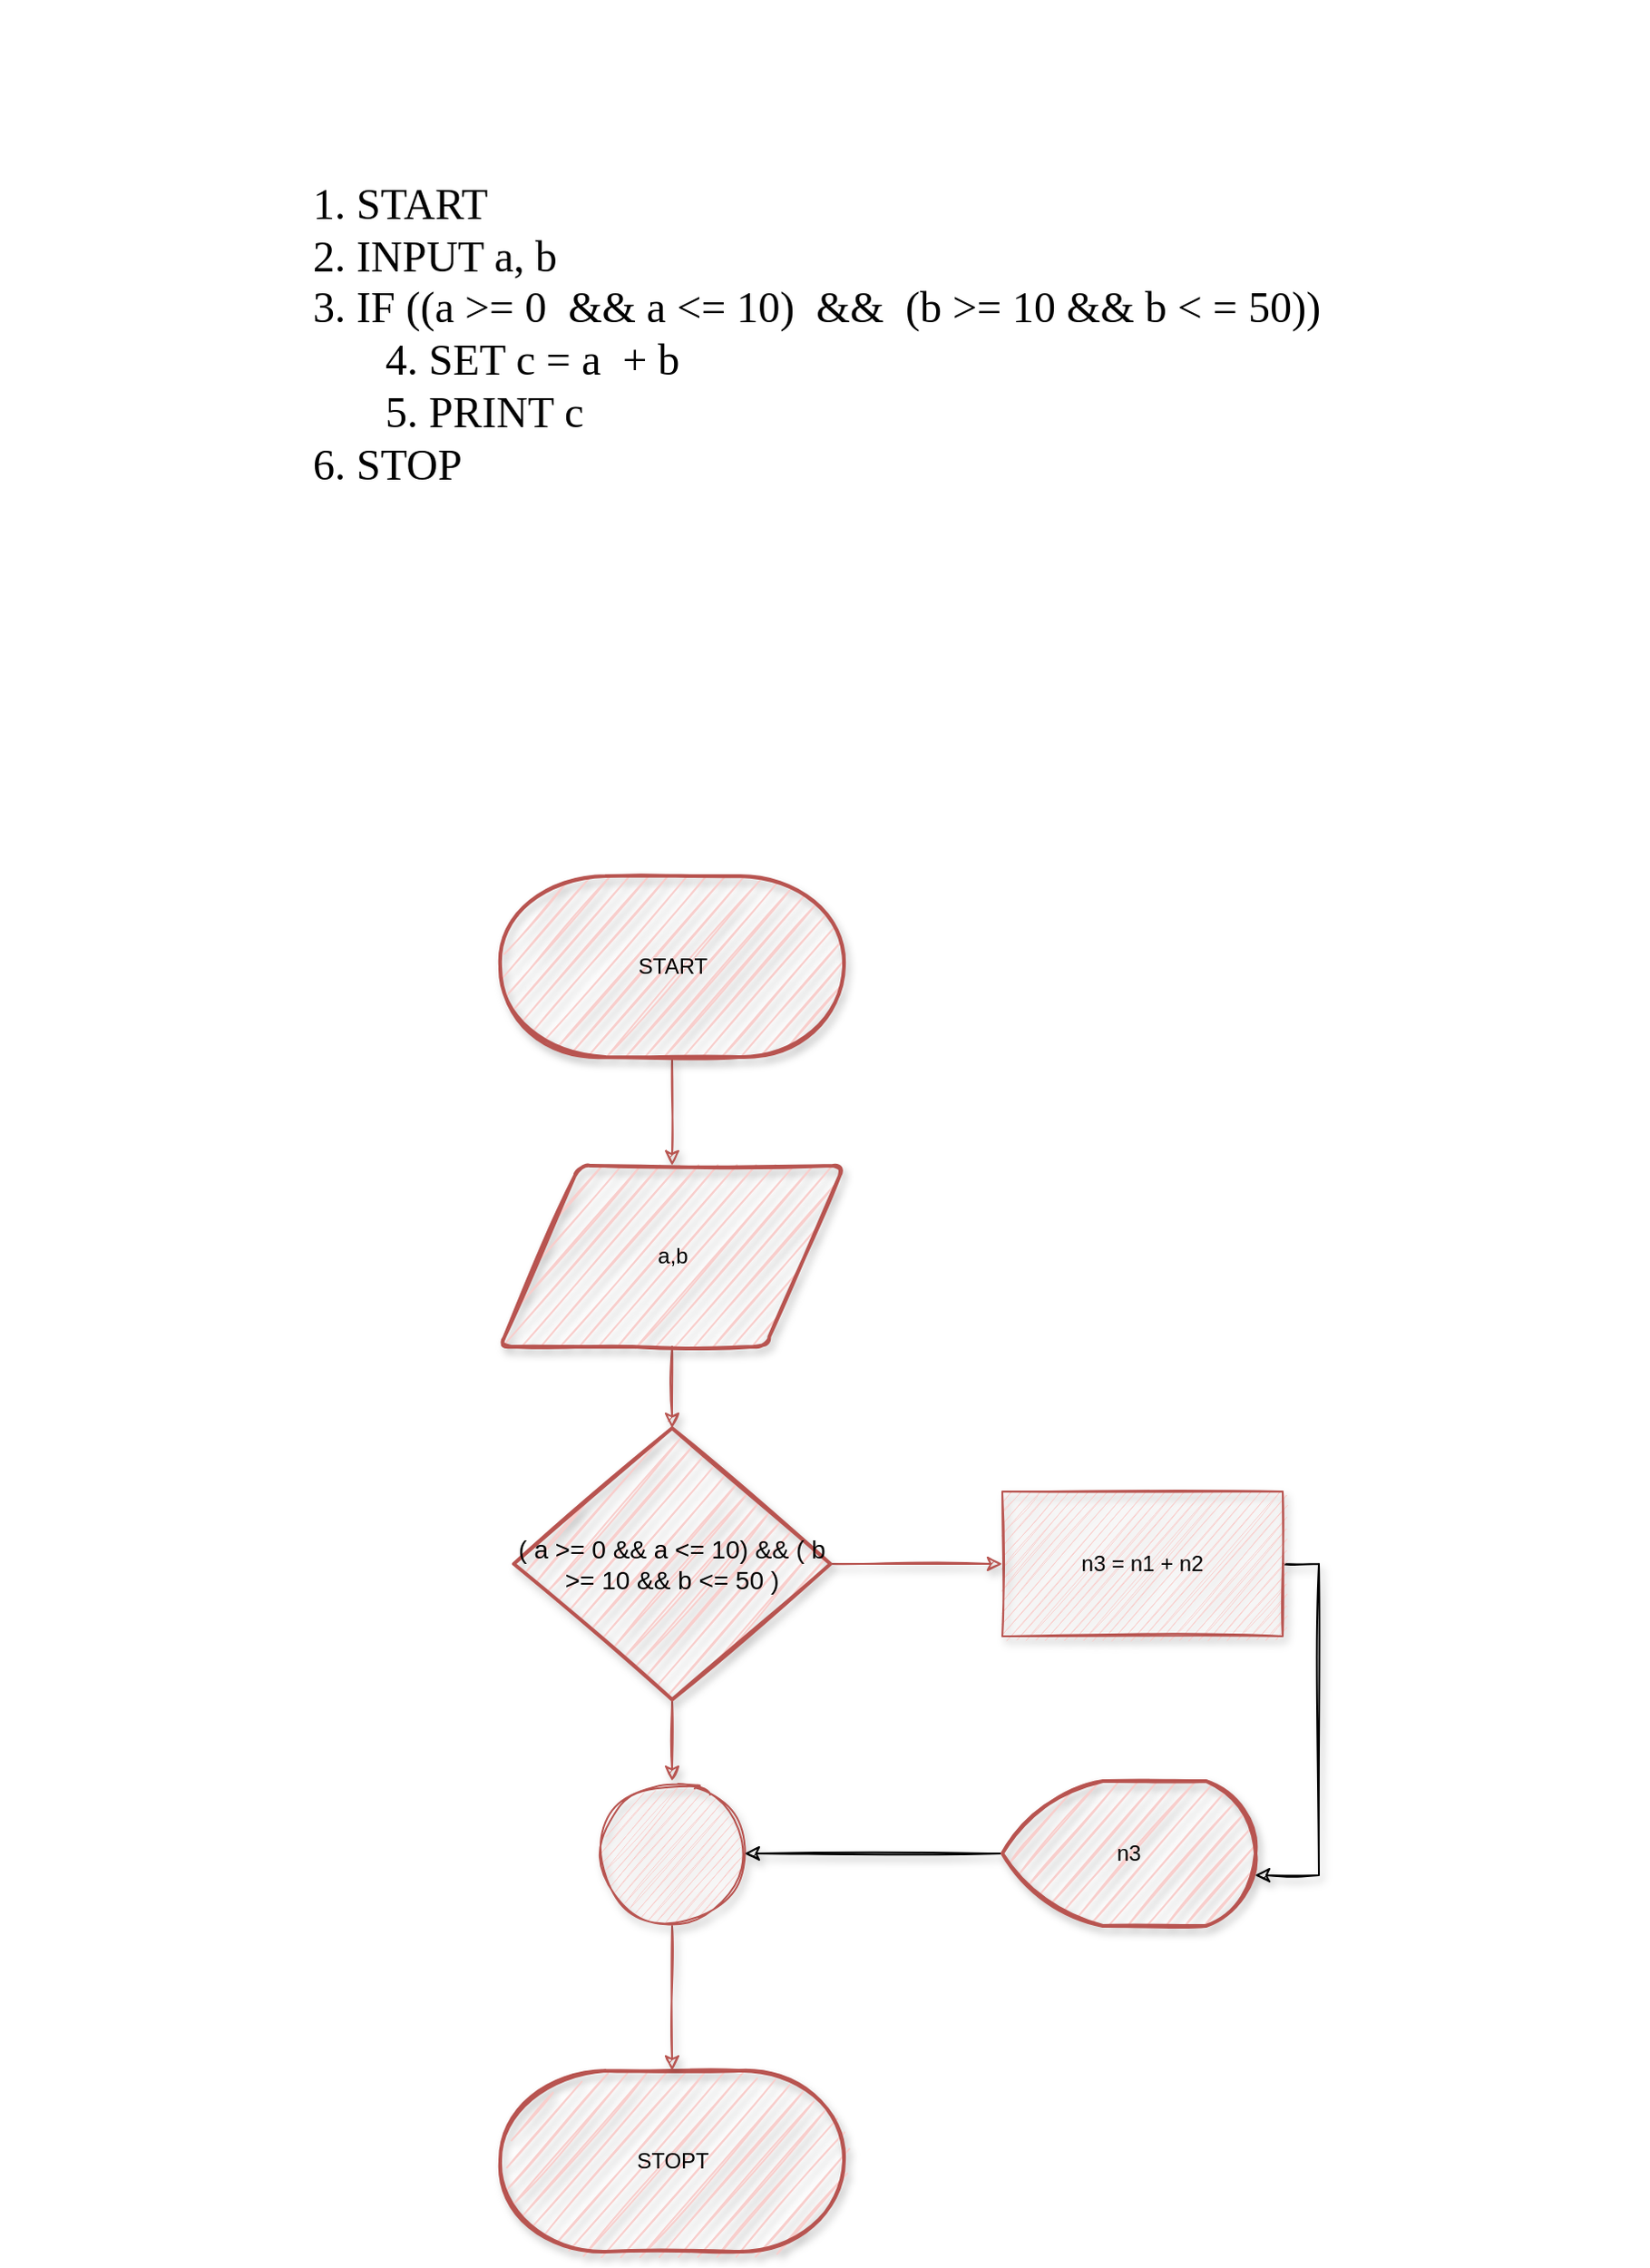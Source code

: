 <mxfile version="13.6.2" type="github">
  <diagram id="pGx5AdT3UYkQI-FQj58n" name="Page-1">
    <mxGraphModel dx="1865" dy="1701" grid="1" gridSize="10" guides="1" tooltips="1" connect="1" arrows="1" fold="1" page="1" pageScale="1" pageWidth="827" pageHeight="1169" math="0" shadow="0">
      <root>
        <mxCell id="0" />
        <mxCell id="1" parent="0" />
        <mxCell id="hgjF582KHL1LKC2YwlZ6-16" style="edgeStyle=orthogonalEdgeStyle;rounded=0;orthogonalLoop=1;jettySize=auto;html=1;exitX=0.5;exitY=1;exitDx=0;exitDy=0;exitPerimeter=0;entryX=0.5;entryY=0;entryDx=0;entryDy=0;fillColor=#f8cecc;strokeColor=#b85450;sketch=1;shadow=1;" edge="1" parent="1" source="hgjF582KHL1LKC2YwlZ6-2" target="hgjF582KHL1LKC2YwlZ6-5">
          <mxGeometry relative="1" as="geometry" />
        </mxCell>
        <mxCell id="hgjF582KHL1LKC2YwlZ6-2" value="START" style="strokeWidth=2;html=1;shape=mxgraph.flowchart.terminator;whiteSpace=wrap;fillColor=#f8cecc;strokeColor=#b85450;sketch=1;shadow=1;" vertex="1" parent="1">
          <mxGeometry x="242.5" y="-70" width="190" height="100" as="geometry" />
        </mxCell>
        <mxCell id="hgjF582KHL1LKC2YwlZ6-3" value="STOPT" style="strokeWidth=2;html=1;shape=mxgraph.flowchart.terminator;whiteSpace=wrap;fillColor=#f8cecc;strokeColor=#b85450;sketch=1;shadow=1;" vertex="1" parent="1">
          <mxGeometry x="242.5" y="590" width="190" height="100" as="geometry" />
        </mxCell>
        <mxCell id="hgjF582KHL1LKC2YwlZ6-17" style="edgeStyle=orthogonalEdgeStyle;rounded=0;orthogonalLoop=1;jettySize=auto;html=1;exitX=0.5;exitY=1;exitDx=0;exitDy=0;entryX=0.5;entryY=0;entryDx=0;entryDy=0;entryPerimeter=0;fillColor=#f8cecc;strokeColor=#b85450;sketch=1;shadow=1;" edge="1" parent="1" source="hgjF582KHL1LKC2YwlZ6-5" target="hgjF582KHL1LKC2YwlZ6-13">
          <mxGeometry relative="1" as="geometry" />
        </mxCell>
        <mxCell id="hgjF582KHL1LKC2YwlZ6-5" value="a,b" style="shape=parallelogram;html=1;strokeWidth=2;perimeter=parallelogramPerimeter;whiteSpace=wrap;rounded=1;arcSize=12;size=0.23;fillColor=#f8cecc;strokeColor=#b85450;sketch=1;shadow=1;" vertex="1" parent="1">
          <mxGeometry x="242.5" y="90" width="190" height="100" as="geometry" />
        </mxCell>
        <mxCell id="hgjF582KHL1LKC2YwlZ6-28" style="edgeStyle=orthogonalEdgeStyle;rounded=0;sketch=1;orthogonalLoop=1;jettySize=auto;html=1;exitX=1;exitY=0.5;exitDx=0;exitDy=0;entryX=0.997;entryY=0.65;entryDx=0;entryDy=0;entryPerimeter=0;shadow=1;" edge="1" parent="1" source="hgjF582KHL1LKC2YwlZ6-12" target="hgjF582KHL1LKC2YwlZ6-25">
          <mxGeometry relative="1" as="geometry" />
        </mxCell>
        <mxCell id="hgjF582KHL1LKC2YwlZ6-12" value="n3 = n1 + n2" style="rounded=0;whiteSpace=wrap;html=1;fillColor=#f8cecc;strokeColor=#b85450;sketch=1;shadow=1;" vertex="1" parent="1">
          <mxGeometry x="520" y="270" width="155" height="80" as="geometry" />
        </mxCell>
        <mxCell id="hgjF582KHL1LKC2YwlZ6-18" style="edgeStyle=orthogonalEdgeStyle;rounded=0;orthogonalLoop=1;jettySize=auto;html=1;exitX=1;exitY=0.5;exitDx=0;exitDy=0;exitPerimeter=0;entryX=0;entryY=0.5;entryDx=0;entryDy=0;fillColor=#f8cecc;strokeColor=#b85450;sketch=1;shadow=1;" edge="1" parent="1" source="hgjF582KHL1LKC2YwlZ6-13" target="hgjF582KHL1LKC2YwlZ6-12">
          <mxGeometry relative="1" as="geometry" />
        </mxCell>
        <mxCell id="hgjF582KHL1LKC2YwlZ6-20" style="edgeStyle=orthogonalEdgeStyle;rounded=0;orthogonalLoop=1;jettySize=auto;html=1;exitX=0.5;exitY=1;exitDx=0;exitDy=0;exitPerimeter=0;entryX=0.5;entryY=0;entryDx=0;entryDy=0;fillColor=#f8cecc;strokeColor=#b85450;sketch=1;shadow=1;" edge="1" parent="1" source="hgjF582KHL1LKC2YwlZ6-13" target="hgjF582KHL1LKC2YwlZ6-15">
          <mxGeometry relative="1" as="geometry" />
        </mxCell>
        <mxCell id="hgjF582KHL1LKC2YwlZ6-13" value="&lt;font style=&quot;font-size: 14px&quot;&gt;( a &amp;gt;= 0 &amp;amp;&amp;amp; a &amp;lt;= 10) &amp;amp;&amp;amp; ( b &amp;gt;= 10 &amp;amp;&amp;amp; b &amp;lt;= 50 )&lt;/font&gt;" style="strokeWidth=2;html=1;shape=mxgraph.flowchart.decision;whiteSpace=wrap;fillColor=#f8cecc;strokeColor=#b85450;sketch=1;shadow=1;" vertex="1" parent="1">
          <mxGeometry x="250" y="235" width="175" height="150" as="geometry" />
        </mxCell>
        <mxCell id="hgjF582KHL1LKC2YwlZ6-22" style="edgeStyle=orthogonalEdgeStyle;rounded=0;orthogonalLoop=1;jettySize=auto;html=1;exitX=0.5;exitY=1;exitDx=0;exitDy=0;entryX=0.5;entryY=0;entryDx=0;entryDy=0;entryPerimeter=0;fillColor=#f8cecc;strokeColor=#b85450;sketch=1;shadow=1;" edge="1" parent="1" source="hgjF582KHL1LKC2YwlZ6-15" target="hgjF582KHL1LKC2YwlZ6-3">
          <mxGeometry relative="1" as="geometry" />
        </mxCell>
        <mxCell id="hgjF582KHL1LKC2YwlZ6-15" value="" style="ellipse;whiteSpace=wrap;html=1;aspect=fixed;fillColor=#f8cecc;strokeColor=#b85450;sketch=1;shadow=1;" vertex="1" parent="1">
          <mxGeometry x="297.5" y="430" width="80" height="80" as="geometry" />
        </mxCell>
        <mxCell id="hgjF582KHL1LKC2YwlZ6-24" value="&lt;div style=&quot;text-align: left ; font-size: 24px&quot;&gt;&lt;font style=&quot;font-size: 24px&quot; face=&quot;Comic Sans MS&quot;&gt;1. START&lt;/font&gt;&lt;/div&gt;&lt;div style=&quot;text-align: left ; font-size: 24px&quot;&gt;&lt;span&gt;&lt;font style=&quot;font-size: 24px&quot; face=&quot;Comic Sans MS&quot;&gt;2. INPUT a, b&lt;/font&gt;&lt;/span&gt;&lt;/div&gt;&lt;div style=&quot;text-align: left ; font-size: 24px&quot;&gt;&lt;span&gt;&lt;font style=&quot;font-size: 24px&quot; face=&quot;Comic Sans MS&quot;&gt;3. IF ((a &amp;gt;= 0&amp;nbsp; &amp;amp;&amp;amp; a &amp;lt;= 10)&amp;nbsp; &amp;amp;&amp;amp;&amp;nbsp; (b &amp;gt;= 10 &amp;amp;&amp;amp; b &amp;lt; = 50))&amp;nbsp;&lt;/font&gt;&lt;/span&gt;&lt;/div&gt;&lt;blockquote style=&quot;margin: 0px 0px 0px 40px ; border: none ; padding: 0px ; font-size: 24px&quot;&gt;&lt;div style=&quot;text-align: left&quot;&gt;&lt;span&gt;&lt;font style=&quot;font-size: 24px&quot; face=&quot;Comic Sans MS&quot;&gt;4. SET c = a&amp;nbsp; + b&lt;/font&gt;&lt;/span&gt;&lt;/div&gt;&lt;/blockquote&gt;&lt;blockquote style=&quot;margin: 0px 0px 0px 40px ; border: none ; padding: 0px ; font-size: 24px&quot;&gt;&lt;div style=&quot;text-align: left&quot;&gt;&lt;span&gt;&lt;font style=&quot;font-size: 24px&quot; face=&quot;Comic Sans MS&quot;&gt;5. PRINT c&lt;/font&gt;&lt;/span&gt;&lt;/div&gt;&lt;/blockquote&gt;&lt;div style=&quot;text-align: left ; font-size: 24px&quot;&gt;&lt;font style=&quot;font-size: 24px&quot; face=&quot;Comic Sans MS&quot;&gt;6. STOP&lt;/font&gt;&lt;/div&gt;&lt;div style=&quot;text-align: left ; font-size: 24px&quot;&gt;&lt;br&gt;&lt;/div&gt;" style="text;html=1;strokeColor=none;fillColor=none;align=center;verticalAlign=middle;whiteSpace=wrap;rounded=0;shadow=1;" vertex="1" parent="1">
          <mxGeometry x="-30" y="-550" width="901" height="390" as="geometry" />
        </mxCell>
        <mxCell id="hgjF582KHL1LKC2YwlZ6-29" style="edgeStyle=orthogonalEdgeStyle;rounded=0;sketch=1;orthogonalLoop=1;jettySize=auto;html=1;exitX=0;exitY=0.5;exitDx=0;exitDy=0;exitPerimeter=0;entryX=1;entryY=0.5;entryDx=0;entryDy=0;shadow=1;" edge="1" parent="1" source="hgjF582KHL1LKC2YwlZ6-25" target="hgjF582KHL1LKC2YwlZ6-15">
          <mxGeometry relative="1" as="geometry" />
        </mxCell>
        <mxCell id="hgjF582KHL1LKC2YwlZ6-25" value="n3" style="strokeWidth=2;html=1;shape=mxgraph.flowchart.display;whiteSpace=wrap;shadow=1;fillColor=#f8cecc;strokeColor=#b85450;sketch=1;" vertex="1" parent="1">
          <mxGeometry x="520" y="430" width="140" height="80" as="geometry" />
        </mxCell>
      </root>
    </mxGraphModel>
  </diagram>
</mxfile>
